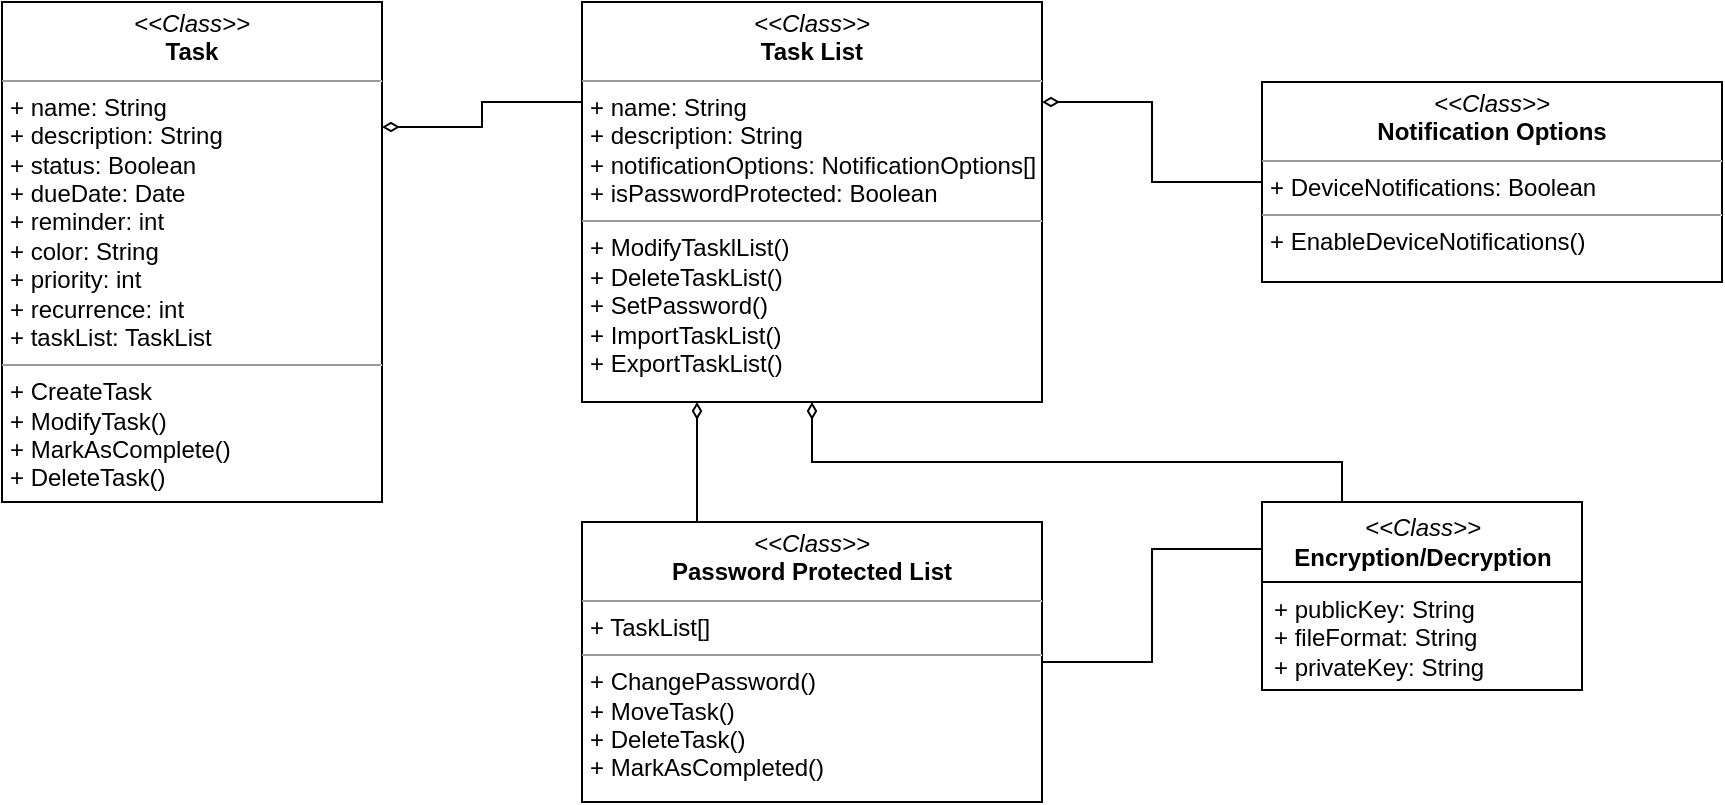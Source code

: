 <mxfile version="20.8.16" type="device"><diagram name="Page-1" id="c4acf3e9-155e-7222-9cf6-157b1a14988f"><mxGraphModel dx="1107" dy="657" grid="1" gridSize="10" guides="1" tooltips="1" connect="1" arrows="1" fold="1" page="1" pageScale="1" pageWidth="850" pageHeight="1100" background="none" math="0" shadow="0"><root><mxCell id="0"/><mxCell id="1" parent="0"/><mxCell id="FqxJao7_VbkkxKAIbUCG-9" value="&lt;i style=&quot;border-color: var(--border-color); font-family: Helvetica; font-size: 12px;&quot;&gt;&amp;lt;&amp;lt;Class&amp;gt;&amp;gt;&lt;/i&gt;&lt;br style=&quot;border-color: var(--border-color); font-family: Helvetica; font-size: 12px;&quot;&gt;&lt;b style=&quot;border-color: var(--border-color); font-family: Helvetica; font-size: 12px;&quot;&gt;Encryption/Decryption&lt;/b&gt;" style="swimlane;html=1;fontStyle=0;childLayout=stackLayout;horizontal=1;startSize=40;fillColor=none;horizontalStack=0;resizeParent=1;resizeLast=0;collapsible=1;marginBottom=0;swimlaneFillColor=#ffffff;rounded=0;shadow=0;comic=0;labelBackgroundColor=none;strokeWidth=1;fontFamily=Verdana;fontSize=10;align=center;" vertex="1" parent="1"><mxGeometry x="690" y="290" width="160" height="94" as="geometry"/></mxCell><mxCell id="FqxJao7_VbkkxKAIbUCG-10" value="+ publicKey: String&lt;br&gt;+ fileFormat: String&lt;br&gt;+ privateKey: String&lt;br&gt;" style="text;html=1;strokeColor=none;fillColor=none;align=left;verticalAlign=top;spacingLeft=4;spacingRight=4;whiteSpace=wrap;overflow=hidden;rotatable=0;points=[[0,0.5],[1,0.5]];portConstraint=eastwest;" vertex="1" parent="FqxJao7_VbkkxKAIbUCG-9"><mxGeometry y="40" width="160" height="54" as="geometry"/></mxCell><mxCell id="FqxJao7_VbkkxKAIbUCG-25" style="edgeStyle=orthogonalEdgeStyle;rounded=0;orthogonalLoop=1;jettySize=auto;html=1;exitX=1;exitY=0.25;exitDx=0;exitDy=0;entryX=0;entryY=0.25;entryDx=0;entryDy=0;strokeWidth=1;endArrow=none;endFill=0;startArrow=diamondThin;startFill=0;" edge="1" parent="1" source="FqxJao7_VbkkxKAIbUCG-16" target="FqxJao7_VbkkxKAIbUCG-17"><mxGeometry relative="1" as="geometry"/></mxCell><mxCell id="FqxJao7_VbkkxKAIbUCG-16" value="&lt;p style=&quot;margin:0px;margin-top:4px;text-align:center;&quot;&gt;&lt;i&gt;&amp;lt;&amp;lt;Class&amp;gt;&amp;gt;&lt;/i&gt;&lt;br&gt;&lt;b&gt;Task&lt;/b&gt;&lt;/p&gt;&lt;hr size=&quot;1&quot;&gt;&lt;p style=&quot;border-color: var(--border-color); margin: 0px 0px 0px 4px;&quot;&gt;+ name: String&lt;/p&gt;&lt;p style=&quot;border-color: var(--border-color); margin: 0px 0px 0px 4px;&quot;&gt;+ description: String&lt;/p&gt;&lt;p style=&quot;border-color: var(--border-color); margin: 0px 0px 0px 4px;&quot;&gt;+ status: Boolean&lt;/p&gt;&lt;p style=&quot;border-color: var(--border-color); margin: 0px 0px 0px 4px;&quot;&gt;+ dueDate: Date&lt;/p&gt;&lt;p style=&quot;border-color: var(--border-color); margin: 0px 0px 0px 4px;&quot;&gt;+ reminder: int&lt;/p&gt;&lt;p style=&quot;border-color: var(--border-color); margin: 0px 0px 0px 4px;&quot;&gt;+ color: String&lt;br style=&quot;border-color: var(--border-color);&quot;&gt;&lt;/p&gt;&lt;p style=&quot;border-color: var(--border-color); margin: 0px 0px 0px 4px;&quot;&gt;+ priority: int&lt;/p&gt;&lt;p style=&quot;border-color: var(--border-color); margin: 0px 0px 0px 4px;&quot;&gt;+ recurrence: int&lt;/p&gt;&lt;p style=&quot;border-color: var(--border-color); margin: 0px 0px 0px 4px;&quot;&gt;+ taskList: TaskList&lt;/p&gt;&lt;hr size=&quot;1&quot;&gt;&lt;p style=&quot;border-color: var(--border-color); margin: 0px 0px 0px 4px;&quot;&gt;&lt;span style=&quot;background-color: initial;&quot;&gt;+ CreateTask&lt;/span&gt;&lt;br&gt;&lt;/p&gt;&lt;p style=&quot;border-color: var(--border-color); margin: 0px 0px 0px 4px;&quot;&gt;+ ModifyTask()&lt;/p&gt;&lt;p style=&quot;border-color: var(--border-color); margin: 0px 0px 0px 4px;&quot;&gt;+ MarkAsComplete()&lt;/p&gt;&lt;p style=&quot;border-color: var(--border-color); margin: 0px 0px 0px 4px;&quot;&gt;+ DeleteTask()&lt;/p&gt;" style="verticalAlign=top;align=left;overflow=fill;fontSize=12;fontFamily=Helvetica;html=1;rounded=0;shadow=0;comic=0;labelBackgroundColor=none;strokeWidth=1" vertex="1" parent="1"><mxGeometry x="60" y="40" width="190" height="250" as="geometry"/></mxCell><mxCell id="FqxJao7_VbkkxKAIbUCG-17" value="&lt;p style=&quot;margin:0px;margin-top:4px;text-align:center;&quot;&gt;&lt;i&gt;&amp;lt;&amp;lt;Class&amp;gt;&amp;gt;&lt;/i&gt;&lt;br&gt;&lt;b&gt;Task List&lt;/b&gt;&lt;/p&gt;&lt;hr size=&quot;1&quot;&gt;&lt;p style=&quot;border-color: var(--border-color); margin: 0px 0px 0px 4px;&quot;&gt;+ name: String&lt;/p&gt;&lt;p style=&quot;border-color: var(--border-color); margin: 0px 0px 0px 4px;&quot;&gt;+ description: String&lt;/p&gt;&lt;p style=&quot;border-color: var(--border-color); margin: 0px 0px 0px 4px;&quot;&gt;+ notificationOptions: NotificationOptions[]&lt;/p&gt;&lt;p style=&quot;border-color: var(--border-color); margin: 0px 0px 0px 4px;&quot;&gt;+ isPasswordProtected: Boolean&lt;/p&gt;&lt;hr size=&quot;1&quot;&gt;&lt;p style=&quot;border-color: var(--border-color); margin: 0px 0px 0px 4px;&quot;&gt;+ ModifyTasklList()&lt;/p&gt;&lt;p style=&quot;border-color: var(--border-color); margin: 0px 0px 0px 4px;&quot;&gt;+ DeleteTaskList()&lt;/p&gt;&lt;p style=&quot;border-color: var(--border-color); margin: 0px 0px 0px 4px;&quot;&gt;+ SetPassword()&lt;/p&gt;&lt;p style=&quot;border-color: var(--border-color); margin: 0px 0px 0px 4px;&quot;&gt;+ ImportTaskList()&lt;/p&gt;&lt;p style=&quot;border-color: var(--border-color); margin: 0px 0px 0px 4px;&quot;&gt;+ ExportTaskList()&lt;/p&gt;" style="verticalAlign=top;align=left;overflow=fill;fontSize=12;fontFamily=Helvetica;html=1;rounded=0;shadow=0;comic=0;labelBackgroundColor=none;strokeWidth=1" vertex="1" parent="1"><mxGeometry x="350" y="40" width="230" height="200" as="geometry"/></mxCell><mxCell id="FqxJao7_VbkkxKAIbUCG-29" style="edgeStyle=orthogonalEdgeStyle;rounded=0;orthogonalLoop=1;jettySize=auto;html=1;exitX=0;exitY=0.5;exitDx=0;exitDy=0;entryX=1;entryY=0.25;entryDx=0;entryDy=0;strokeWidth=1;startArrow=none;startFill=0;endArrow=diamondThin;endFill=0;elbow=vertical;" edge="1" parent="1" source="FqxJao7_VbkkxKAIbUCG-23" target="FqxJao7_VbkkxKAIbUCG-17"><mxGeometry relative="1" as="geometry"/></mxCell><mxCell id="FqxJao7_VbkkxKAIbUCG-23" value="&lt;p style=&quot;margin:0px;margin-top:4px;text-align:center;&quot;&gt;&lt;i&gt;&amp;lt;&amp;lt;Class&amp;gt;&amp;gt;&lt;/i&gt;&lt;br&gt;&lt;b&gt;Notification Options&lt;/b&gt;&lt;/p&gt;&lt;hr size=&quot;1&quot;&gt;&lt;p style=&quot;border-color: var(--border-color); margin: 0px 0px 0px 4px;&quot;&gt;+ DeviceNotifications: Boolean&lt;br&gt;&lt;/p&gt;&lt;hr size=&quot;1&quot;&gt;&lt;p style=&quot;border-color: var(--border-color); margin: 0px 0px 0px 4px;&quot;&gt;+ EnableDeviceNotifications()&lt;/p&gt;&lt;p style=&quot;border-color: var(--border-color); margin: 0px 0px 0px 4px;&quot;&gt;&lt;br&gt;&lt;/p&gt;" style="verticalAlign=top;align=left;overflow=fill;fontSize=12;fontFamily=Helvetica;html=1;rounded=0;shadow=0;comic=0;labelBackgroundColor=none;strokeWidth=1" vertex="1" parent="1"><mxGeometry x="690" y="80" width="230" height="100" as="geometry"/></mxCell><mxCell id="FqxJao7_VbkkxKAIbUCG-24" style="edgeStyle=elbowEdgeStyle;rounded=0;orthogonalLoop=1;jettySize=auto;html=1;exitX=0.25;exitY=0;exitDx=0;exitDy=0;endArrow=diamondThin;endFill=0;elbow=vertical;" edge="1" parent="1" source="FqxJao7_VbkkxKAIbUCG-9" target="FqxJao7_VbkkxKAIbUCG-17"><mxGeometry relative="1" as="geometry"><Array as="points"><mxPoint x="660" y="270"/><mxPoint x="720" y="290"/><mxPoint x="640" y="280"/></Array></mxGeometry></mxCell><mxCell id="FqxJao7_VbkkxKAIbUCG-28" style="edgeStyle=orthogonalEdgeStyle;rounded=0;orthogonalLoop=1;jettySize=auto;elbow=vertical;html=1;exitX=1;exitY=0.5;exitDx=0;exitDy=0;entryX=0;entryY=0.25;entryDx=0;entryDy=0;strokeWidth=1;endArrow=none;endFill=0;" edge="1" parent="1" source="FqxJao7_VbkkxKAIbUCG-26" target="FqxJao7_VbkkxKAIbUCG-9"><mxGeometry relative="1" as="geometry"/></mxCell><mxCell id="FqxJao7_VbkkxKAIbUCG-30" style="edgeStyle=orthogonalEdgeStyle;rounded=0;orthogonalLoop=1;jettySize=auto;html=1;exitX=0.25;exitY=0;exitDx=0;exitDy=0;entryX=0.25;entryY=1;entryDx=0;entryDy=0;strokeWidth=1;startArrow=none;startFill=0;endArrow=diamondThin;endFill=0;elbow=vertical;" edge="1" parent="1" source="FqxJao7_VbkkxKAIbUCG-26" target="FqxJao7_VbkkxKAIbUCG-17"><mxGeometry relative="1" as="geometry"/></mxCell><mxCell id="FqxJao7_VbkkxKAIbUCG-26" value="&lt;p style=&quot;margin:0px;margin-top:4px;text-align:center;&quot;&gt;&lt;i&gt;&amp;lt;&amp;lt;Class&amp;gt;&amp;gt;&lt;/i&gt;&lt;br&gt;&lt;b&gt;Password Protected List&lt;/b&gt;&lt;/p&gt;&lt;hr size=&quot;1&quot;&gt;&lt;p style=&quot;border-color: var(--border-color); margin: 0px 0px 0px 4px;&quot;&gt;+ TaskList[]&lt;br&gt;&lt;/p&gt;&lt;hr size=&quot;1&quot;&gt;&lt;p style=&quot;border-color: var(--border-color); margin: 0px 0px 0px 4px;&quot;&gt;+ ChangePassword()&lt;/p&gt;&lt;p style=&quot;border-color: var(--border-color); margin: 0px 0px 0px 4px;&quot;&gt;+ MoveTask()&lt;/p&gt;&lt;p style=&quot;border-color: var(--border-color); margin: 0px 0px 0px 4px;&quot;&gt;+ DeleteTask()&lt;/p&gt;&lt;p style=&quot;border-color: var(--border-color); margin: 0px 0px 0px 4px;&quot;&gt;+ MarkAsCompleted()&lt;/p&gt;&lt;p style=&quot;border-color: var(--border-color); margin: 0px 0px 0px 4px;&quot;&gt;&lt;br&gt;&lt;/p&gt;" style="verticalAlign=top;align=left;overflow=fill;fontSize=12;fontFamily=Helvetica;html=1;rounded=0;shadow=0;comic=0;labelBackgroundColor=none;strokeWidth=1" vertex="1" parent="1"><mxGeometry x="350" y="300" width="230" height="140" as="geometry"/></mxCell></root></mxGraphModel></diagram></mxfile>